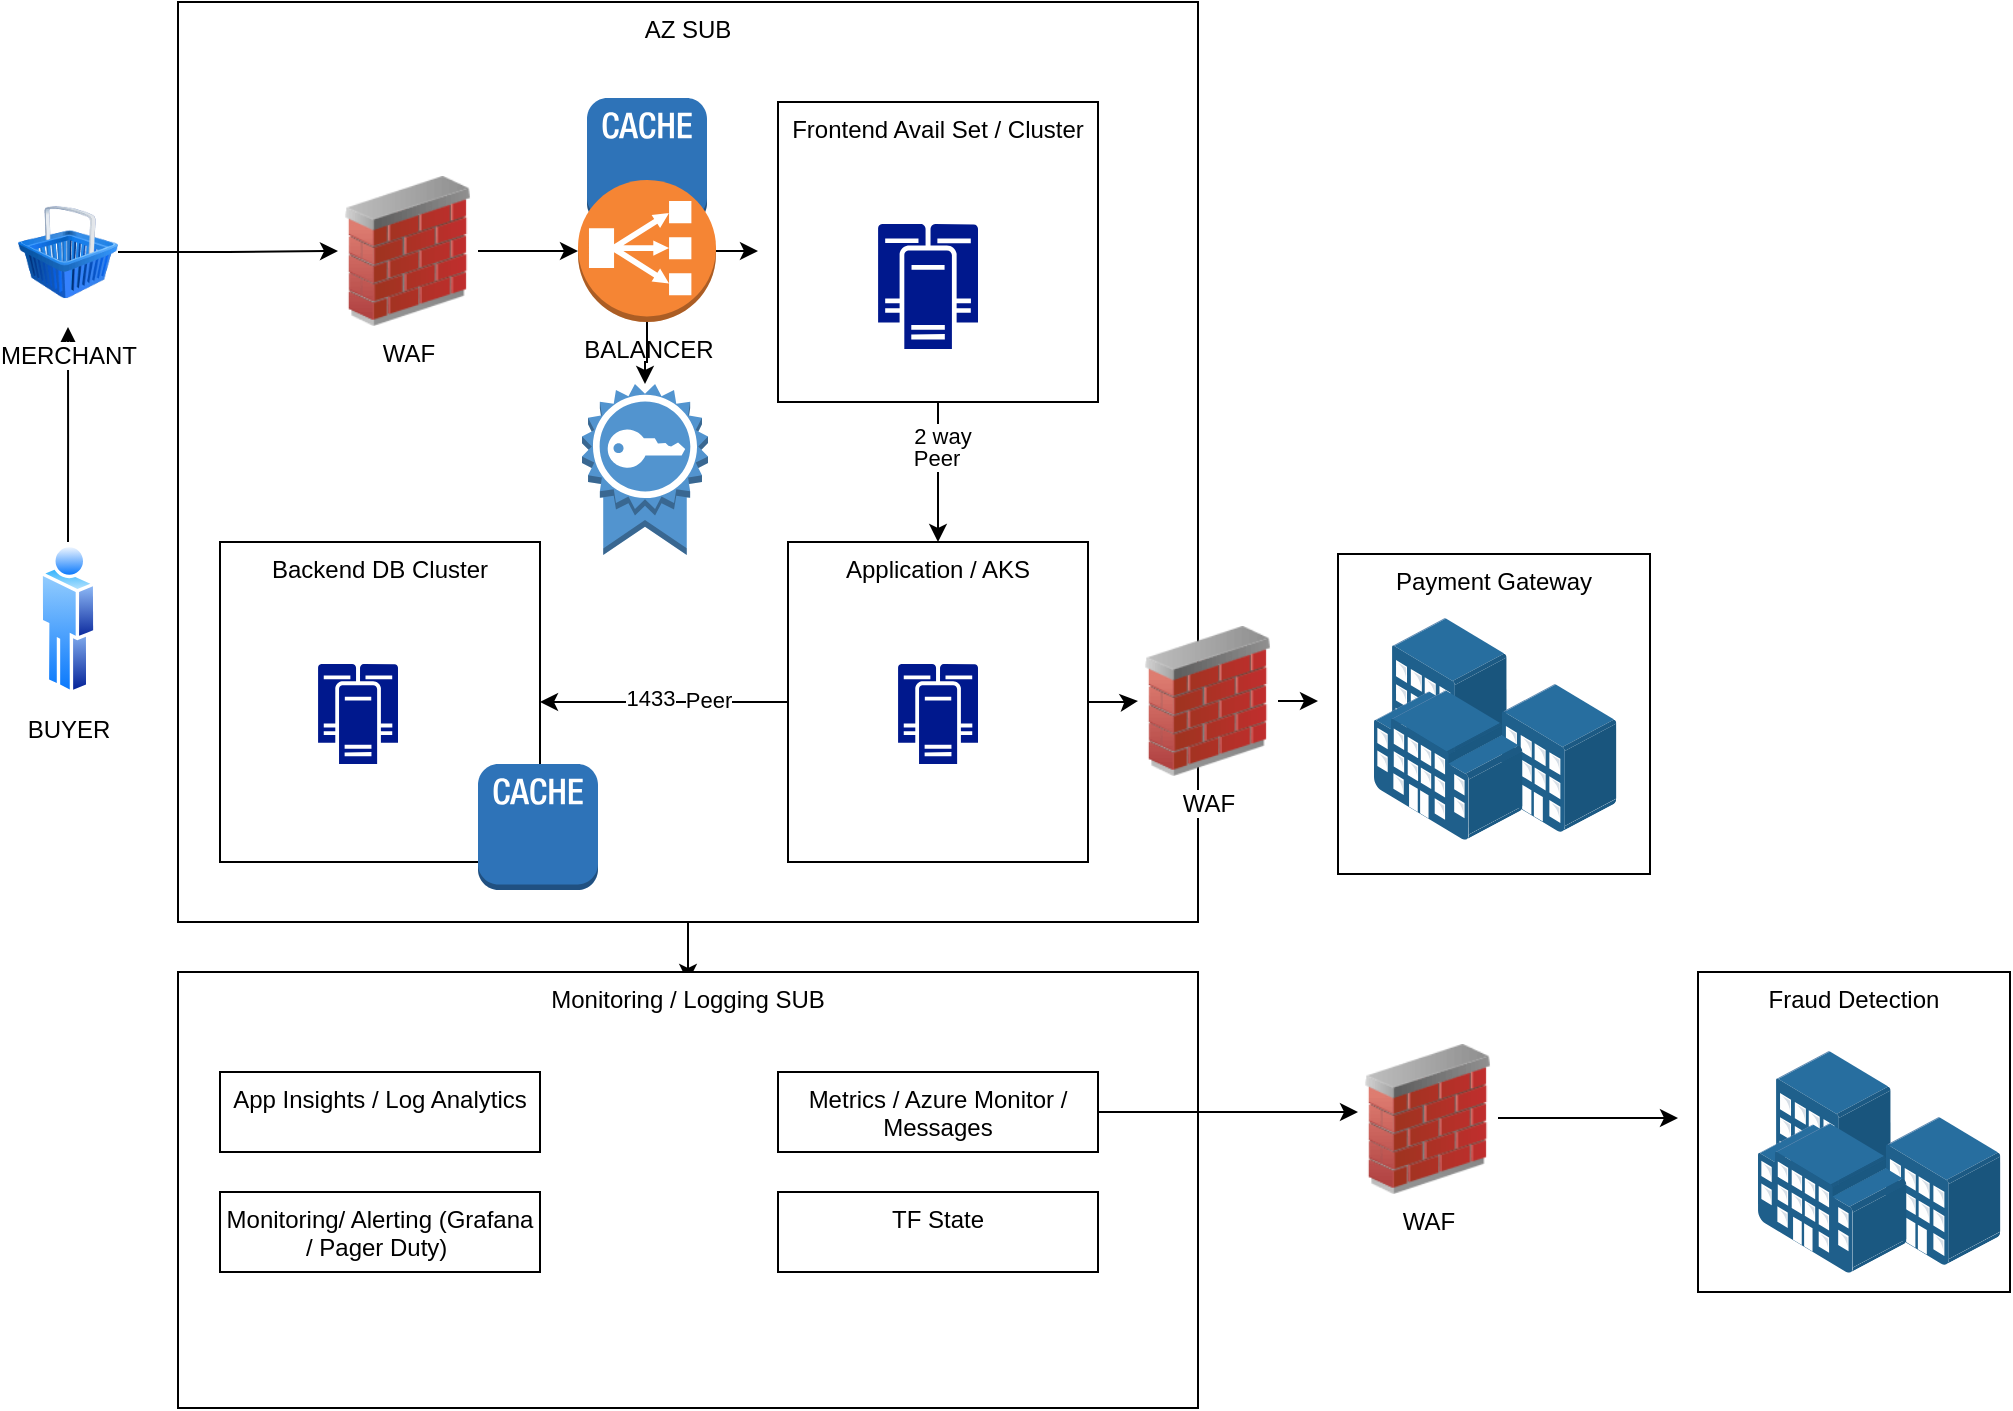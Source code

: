 <mxfile version="22.0.0" type="device">
  <diagram name="Page-1" id="rBXrR9XX1wY5mTaTnMgQ">
    <mxGraphModel dx="1050" dy="534" grid="1" gridSize="10" guides="1" tooltips="1" connect="1" arrows="1" fold="1" page="1" pageScale="1" pageWidth="827" pageHeight="1169" math="0" shadow="0">
      <root>
        <mxCell id="0" />
        <mxCell id="1" parent="0" />
        <mxCell id="9zMLQqoUOnXtZ-0Z76E8-66" style="edgeStyle=orthogonalEdgeStyle;rounded=0;orthogonalLoop=1;jettySize=auto;html=1;exitX=0.5;exitY=1;exitDx=0;exitDy=0;" edge="1" parent="1" source="9zMLQqoUOnXtZ-0Z76E8-64">
          <mxGeometry relative="1" as="geometry">
            <mxPoint x="355" y="490" as="targetPoint" />
          </mxGeometry>
        </mxCell>
        <mxCell id="9zMLQqoUOnXtZ-0Z76E8-64" value="AZ SUB" style="rounded=0;whiteSpace=wrap;html=1;verticalAlign=top;" vertex="1" parent="1">
          <mxGeometry x="100" width="510" height="460" as="geometry" />
        </mxCell>
        <mxCell id="9zMLQqoUOnXtZ-0Z76E8-60" style="edgeStyle=orthogonalEdgeStyle;rounded=0;orthogonalLoop=1;jettySize=auto;html=1;" edge="1" parent="1" source="9zMLQqoUOnXtZ-0Z76E8-61">
          <mxGeometry relative="1" as="geometry">
            <mxPoint x="850" y="558" as="targetPoint" />
          </mxGeometry>
        </mxCell>
        <mxCell id="9zMLQqoUOnXtZ-0Z76E8-58" value="Monitoring / Logging SUB" style="rounded=0;whiteSpace=wrap;html=1;verticalAlign=top;" vertex="1" parent="1">
          <mxGeometry x="100" y="485" width="510" height="218" as="geometry" />
        </mxCell>
        <mxCell id="9zMLQqoUOnXtZ-0Z76E8-51" value="" style="outlineConnect=0;dashed=0;verticalLabelPosition=bottom;verticalAlign=top;align=left;html=1;shape=mxgraph.aws3.cache_node;fillColor=#2E73B8;gradientColor=none;" vertex="1" parent="1">
          <mxGeometry x="304.5" y="48" width="60" height="63" as="geometry" />
        </mxCell>
        <mxCell id="9zMLQqoUOnXtZ-0Z76E8-31" value="Payment Gateway" style="rounded=0;whiteSpace=wrap;html=1;verticalAlign=top;" vertex="1" parent="1">
          <mxGeometry x="680" y="276" width="156" height="160" as="geometry" />
        </mxCell>
        <mxCell id="9zMLQqoUOnXtZ-0Z76E8-65" style="edgeStyle=orthogonalEdgeStyle;rounded=0;orthogonalLoop=1;jettySize=auto;html=1;" edge="1" parent="1" source="9zMLQqoUOnXtZ-0Z76E8-1" target="9zMLQqoUOnXtZ-0Z76E8-2">
          <mxGeometry relative="1" as="geometry" />
        </mxCell>
        <mxCell id="9zMLQqoUOnXtZ-0Z76E8-1" value="BUYER" style="image;aspect=fixed;perimeter=ellipsePerimeter;html=1;align=center;shadow=0;dashed=0;spacingTop=3;image=img/lib/active_directory/user.svg;" vertex="1" parent="1">
          <mxGeometry x="30.75" y="270" width="28.5" height="77.03" as="geometry" />
        </mxCell>
        <mxCell id="9zMLQqoUOnXtZ-0Z76E8-46" style="edgeStyle=orthogonalEdgeStyle;rounded=0;orthogonalLoop=1;jettySize=auto;html=1;entryX=0;entryY=0.5;entryDx=0;entryDy=0;" edge="1" parent="1" source="9zMLQqoUOnXtZ-0Z76E8-2" target="9zMLQqoUOnXtZ-0Z76E8-45">
          <mxGeometry relative="1" as="geometry" />
        </mxCell>
        <mxCell id="9zMLQqoUOnXtZ-0Z76E8-2" value="MERCHANT" style="image;html=1;image=img/lib/clip_art/finance/Shopping_Cart_128x128.png" vertex="1" parent="1">
          <mxGeometry x="20" y="87.5" width="50" height="75" as="geometry" />
        </mxCell>
        <mxCell id="9zMLQqoUOnXtZ-0Z76E8-43" style="edgeStyle=orthogonalEdgeStyle;rounded=0;orthogonalLoop=1;jettySize=auto;html=1;exitX=0.5;exitY=1;exitDx=0;exitDy=0;" edge="1" parent="1" source="9zMLQqoUOnXtZ-0Z76E8-6" target="9zMLQqoUOnXtZ-0Z76E8-13">
          <mxGeometry relative="1" as="geometry" />
        </mxCell>
        <mxCell id="9zMLQqoUOnXtZ-0Z76E8-44" value="Peer" style="edgeLabel;html=1;align=center;verticalAlign=middle;resizable=0;points=[];" vertex="1" connectable="0" parent="9zMLQqoUOnXtZ-0Z76E8-43">
          <mxGeometry x="-0.217" y="-1" relative="1" as="geometry">
            <mxPoint as="offset" />
          </mxGeometry>
        </mxCell>
        <mxCell id="9zMLQqoUOnXtZ-0Z76E8-69" value="2 way" style="edgeLabel;html=1;align=center;verticalAlign=middle;resizable=0;points=[];" vertex="1" connectable="0" parent="9zMLQqoUOnXtZ-0Z76E8-43">
          <mxGeometry x="-0.52" y="2" relative="1" as="geometry">
            <mxPoint as="offset" />
          </mxGeometry>
        </mxCell>
        <mxCell id="9zMLQqoUOnXtZ-0Z76E8-6" value="Frontend Avail Set / Cluster" style="rounded=0;whiteSpace=wrap;html=1;verticalAlign=top;" vertex="1" parent="1">
          <mxGeometry x="400" y="50" width="160" height="150" as="geometry" />
        </mxCell>
        <mxCell id="9zMLQqoUOnXtZ-0Z76E8-41" style="edgeStyle=orthogonalEdgeStyle;rounded=0;orthogonalLoop=1;jettySize=auto;html=1;exitX=1;exitY=0.5;exitDx=0;exitDy=0;" edge="1" parent="1" source="9zMLQqoUOnXtZ-0Z76E8-3">
          <mxGeometry relative="1" as="geometry">
            <mxPoint x="670" y="350" as="targetPoint" />
          </mxGeometry>
        </mxCell>
        <mxCell id="9zMLQqoUOnXtZ-0Z76E8-3" value="WAF" style="image;html=1;image=img/lib/clip_art/networking/Firewall_02_128x128.png" vertex="1" parent="1">
          <mxGeometry x="580" y="312" width="70" height="75" as="geometry" />
        </mxCell>
        <mxCell id="9zMLQqoUOnXtZ-0Z76E8-50" style="edgeStyle=orthogonalEdgeStyle;rounded=0;orthogonalLoop=1;jettySize=auto;html=1;exitX=1;exitY=0.5;exitDx=0;exitDy=0;exitPerimeter=0;" edge="1" parent="1" source="9zMLQqoUOnXtZ-0Z76E8-5">
          <mxGeometry relative="1" as="geometry">
            <mxPoint x="390" y="125" as="targetPoint" />
          </mxGeometry>
        </mxCell>
        <mxCell id="9zMLQqoUOnXtZ-0Z76E8-68" value="" style="edgeStyle=orthogonalEdgeStyle;rounded=0;orthogonalLoop=1;jettySize=auto;html=1;" edge="1" parent="1" source="9zMLQqoUOnXtZ-0Z76E8-5" target="9zMLQqoUOnXtZ-0Z76E8-67">
          <mxGeometry relative="1" as="geometry" />
        </mxCell>
        <mxCell id="9zMLQqoUOnXtZ-0Z76E8-5" value="BALANCER" style="outlineConnect=0;dashed=0;verticalLabelPosition=bottom;verticalAlign=top;align=center;html=1;shape=mxgraph.aws3.classic_load_balancer;fillColor=#F58534;gradientColor=none;" vertex="1" parent="1">
          <mxGeometry x="300" y="89" width="69" height="71" as="geometry" />
        </mxCell>
        <mxCell id="9zMLQqoUOnXtZ-0Z76E8-12" value="" style="sketch=0;aspect=fixed;pointerEvents=1;shadow=0;dashed=0;html=1;strokeColor=none;labelPosition=center;verticalLabelPosition=bottom;verticalAlign=top;align=center;fillColor=#00188D;shape=mxgraph.mscae.enterprise.cluster_server" vertex="1" parent="1">
          <mxGeometry x="450" y="111" width="50" height="62.5" as="geometry" />
        </mxCell>
        <mxCell id="9zMLQqoUOnXtZ-0Z76E8-22" style="edgeStyle=orthogonalEdgeStyle;rounded=0;orthogonalLoop=1;jettySize=auto;html=1;entryX=1;entryY=0.5;entryDx=0;entryDy=0;" edge="1" parent="1" source="9zMLQqoUOnXtZ-0Z76E8-13" target="9zMLQqoUOnXtZ-0Z76E8-15">
          <mxGeometry relative="1" as="geometry" />
        </mxCell>
        <mxCell id="9zMLQqoUOnXtZ-0Z76E8-23" value="1433" style="edgeLabel;html=1;align=center;verticalAlign=middle;resizable=0;points=[];" vertex="1" connectable="0" parent="9zMLQqoUOnXtZ-0Z76E8-22">
          <mxGeometry x="0.123" y="-2" relative="1" as="geometry">
            <mxPoint as="offset" />
          </mxGeometry>
        </mxCell>
        <mxCell id="9zMLQqoUOnXtZ-0Z76E8-24" value="Peer" style="edgeLabel;html=1;align=center;verticalAlign=middle;resizable=0;points=[];" vertex="1" connectable="0" parent="9zMLQqoUOnXtZ-0Z76E8-22">
          <mxGeometry x="-0.348" y="-1" relative="1" as="geometry">
            <mxPoint as="offset" />
          </mxGeometry>
        </mxCell>
        <mxCell id="9zMLQqoUOnXtZ-0Z76E8-35" value="" style="edgeStyle=orthogonalEdgeStyle;rounded=0;orthogonalLoop=1;jettySize=auto;html=1;" edge="1" parent="1" source="9zMLQqoUOnXtZ-0Z76E8-13" target="9zMLQqoUOnXtZ-0Z76E8-3">
          <mxGeometry relative="1" as="geometry" />
        </mxCell>
        <mxCell id="9zMLQqoUOnXtZ-0Z76E8-13" value="Application / AKS" style="rounded=0;whiteSpace=wrap;html=1;verticalAlign=top;" vertex="1" parent="1">
          <mxGeometry x="405" y="270" width="150" height="160" as="geometry" />
        </mxCell>
        <mxCell id="9zMLQqoUOnXtZ-0Z76E8-14" value="" style="sketch=0;aspect=fixed;pointerEvents=1;shadow=0;dashed=0;html=1;strokeColor=none;labelPosition=center;verticalLabelPosition=bottom;verticalAlign=top;align=center;fillColor=#00188D;shape=mxgraph.mscae.enterprise.cluster_server" vertex="1" parent="1">
          <mxGeometry x="460" y="331" width="40" height="50" as="geometry" />
        </mxCell>
        <mxCell id="9zMLQqoUOnXtZ-0Z76E8-15" value="Backend DB Cluster&lt;br&gt;" style="rounded=0;whiteSpace=wrap;html=1;verticalAlign=top;" vertex="1" parent="1">
          <mxGeometry x="121" y="270" width="160" height="160" as="geometry" />
        </mxCell>
        <mxCell id="9zMLQqoUOnXtZ-0Z76E8-16" value="" style="sketch=0;aspect=fixed;pointerEvents=1;shadow=0;dashed=0;html=1;strokeColor=none;labelPosition=center;verticalLabelPosition=bottom;verticalAlign=top;align=center;fillColor=#00188D;shape=mxgraph.mscae.enterprise.cluster_server" vertex="1" parent="1">
          <mxGeometry x="170" y="331" width="40" height="50" as="geometry" />
        </mxCell>
        <mxCell id="9zMLQqoUOnXtZ-0Z76E8-27" value="App Insights / Log Analytics" style="rounded=0;whiteSpace=wrap;html=1;verticalAlign=top;" vertex="1" parent="1">
          <mxGeometry x="121" y="535" width="160" height="40" as="geometry" />
        </mxCell>
        <mxCell id="9zMLQqoUOnXtZ-0Z76E8-28" value="Monitoring/ Alerting (Grafana / Pager Duty)&amp;nbsp;" style="rounded=0;whiteSpace=wrap;html=1;verticalAlign=top;" vertex="1" parent="1">
          <mxGeometry x="121" y="595" width="160" height="40" as="geometry" />
        </mxCell>
        <mxCell id="9zMLQqoUOnXtZ-0Z76E8-29" value="Metrics / Azure Monitor / Messages" style="rounded=0;whiteSpace=wrap;html=1;verticalAlign=top;" vertex="1" parent="1">
          <mxGeometry x="400" y="535" width="160" height="40" as="geometry" />
        </mxCell>
        <mxCell id="9zMLQqoUOnXtZ-0Z76E8-30" value="" style="image;points=[];aspect=fixed;html=1;align=center;shadow=0;dashed=0;image=img/lib/allied_telesis/buildings/Building_Cluster.svg;" vertex="1" parent="1">
          <mxGeometry x="698" y="308" width="121.2" height="111" as="geometry" />
        </mxCell>
        <mxCell id="9zMLQqoUOnXtZ-0Z76E8-45" value="WAF" style="image;html=1;image=img/lib/clip_art/networking/Firewall_02_128x128.png" vertex="1" parent="1">
          <mxGeometry x="180" y="87" width="70" height="75" as="geometry" />
        </mxCell>
        <mxCell id="9zMLQqoUOnXtZ-0Z76E8-47" style="edgeStyle=orthogonalEdgeStyle;rounded=0;orthogonalLoop=1;jettySize=auto;html=1;exitX=1;exitY=0.5;exitDx=0;exitDy=0;entryX=0;entryY=0.5;entryDx=0;entryDy=0;entryPerimeter=0;" edge="1" parent="1" source="9zMLQqoUOnXtZ-0Z76E8-45" target="9zMLQqoUOnXtZ-0Z76E8-5">
          <mxGeometry relative="1" as="geometry" />
        </mxCell>
        <mxCell id="9zMLQqoUOnXtZ-0Z76E8-56" value="Fraud Detection" style="rounded=0;whiteSpace=wrap;html=1;verticalAlign=top;" vertex="1" parent="1">
          <mxGeometry x="860" y="485" width="156" height="160" as="geometry" />
        </mxCell>
        <mxCell id="9zMLQqoUOnXtZ-0Z76E8-57" value="" style="image;points=[];aspect=fixed;html=1;align=center;shadow=0;dashed=0;image=img/lib/allied_telesis/buildings/Building_Cluster.svg;" vertex="1" parent="1">
          <mxGeometry x="890" y="524.5" width="121.2" height="111" as="geometry" />
        </mxCell>
        <mxCell id="9zMLQqoUOnXtZ-0Z76E8-59" value="TF State" style="rounded=0;whiteSpace=wrap;html=1;verticalAlign=top;" vertex="1" parent="1">
          <mxGeometry x="400" y="595" width="160" height="40" as="geometry" />
        </mxCell>
        <mxCell id="9zMLQqoUOnXtZ-0Z76E8-62" value="" style="edgeStyle=orthogonalEdgeStyle;rounded=0;orthogonalLoop=1;jettySize=auto;html=1;exitX=1;exitY=0.5;exitDx=0;exitDy=0;" edge="1" parent="1" source="9zMLQqoUOnXtZ-0Z76E8-29">
          <mxGeometry relative="1" as="geometry">
            <mxPoint x="690" y="555" as="targetPoint" />
            <mxPoint x="610" y="601" as="sourcePoint" />
          </mxGeometry>
        </mxCell>
        <mxCell id="9zMLQqoUOnXtZ-0Z76E8-61" value="WAF" style="image;html=1;image=img/lib/clip_art/networking/Firewall_02_128x128.png" vertex="1" parent="1">
          <mxGeometry x="690" y="521" width="70" height="75" as="geometry" />
        </mxCell>
        <mxCell id="9zMLQqoUOnXtZ-0Z76E8-67" value="" style="outlineConnect=0;dashed=0;verticalLabelPosition=bottom;verticalAlign=top;align=center;html=1;shape=mxgraph.aws3.certificate;fillColor=#5294CF;gradientColor=none;" vertex="1" parent="1">
          <mxGeometry x="302" y="191" width="63" height="85.5" as="geometry" />
        </mxCell>
        <mxCell id="9zMLQqoUOnXtZ-0Z76E8-70" value="" style="outlineConnect=0;dashed=0;verticalLabelPosition=bottom;verticalAlign=top;align=left;html=1;shape=mxgraph.aws3.cache_node;fillColor=#2E73B8;gradientColor=none;" vertex="1" parent="1">
          <mxGeometry x="250" y="381" width="60" height="63" as="geometry" />
        </mxCell>
      </root>
    </mxGraphModel>
  </diagram>
</mxfile>
